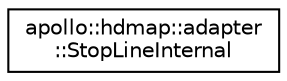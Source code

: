 digraph "Graphical Class Hierarchy"
{
  edge [fontname="Helvetica",fontsize="10",labelfontname="Helvetica",labelfontsize="10"];
  node [fontname="Helvetica",fontsize="10",shape=record];
  rankdir="LR";
  Node0 [label="apollo::hdmap::adapter\l::StopLineInternal",height=0.2,width=0.4,color="black", fillcolor="white", style="filled",URL="$structapollo_1_1hdmap_1_1adapter_1_1StopLineInternal.html"];
}
